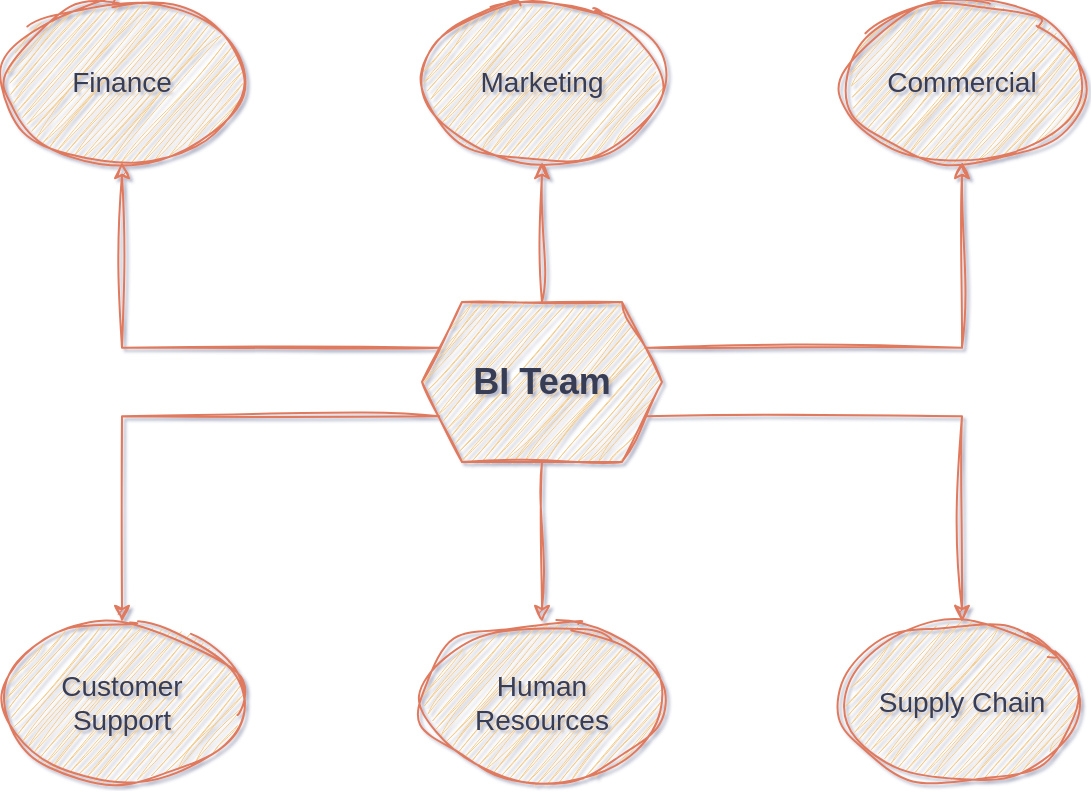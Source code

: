 <mxfile version="20.8.5" type="device" pages="2"><diagram id="Sqy-EPn2KRpD60S3qQR2" name="team"><mxGraphModel dx="1050" dy="534" grid="1" gridSize="10" guides="1" tooltips="1" connect="1" arrows="1" fold="1" page="1" pageScale="1" pageWidth="850" pageHeight="1100" background="none" math="0" shadow="1"><root><mxCell id="0"/><mxCell id="1" parent="0"/><mxCell id="y3VkgKMWlbgxP5J6owFi-8" style="edgeStyle=orthogonalEdgeStyle;rounded=0;orthogonalLoop=1;jettySize=auto;html=1;entryX=0.5;entryY=1;entryDx=0;entryDy=0;exitX=0;exitY=0.25;exitDx=0;exitDy=0;sketch=1;curveFitting=1;jiggle=2;labelBackgroundColor=none;strokeColor=#E07A5F;fontColor=default;" edge="1" parent="1" source="y3VkgKMWlbgxP5J6owFi-1" target="y3VkgKMWlbgxP5J6owFi-2"><mxGeometry relative="1" as="geometry"/></mxCell><mxCell id="y3VkgKMWlbgxP5J6owFi-9" style="edgeStyle=orthogonalEdgeStyle;rounded=0;orthogonalLoop=1;jettySize=auto;html=1;entryX=0.5;entryY=1;entryDx=0;entryDy=0;sketch=1;curveFitting=1;jiggle=2;labelBackgroundColor=none;strokeColor=#E07A5F;fontColor=default;" edge="1" parent="1" source="y3VkgKMWlbgxP5J6owFi-1" target="y3VkgKMWlbgxP5J6owFi-5"><mxGeometry relative="1" as="geometry"/></mxCell><mxCell id="y3VkgKMWlbgxP5J6owFi-10" style="edgeStyle=orthogonalEdgeStyle;rounded=0;orthogonalLoop=1;jettySize=auto;html=1;entryX=0.5;entryY=1;entryDx=0;entryDy=0;exitX=1;exitY=0.25;exitDx=0;exitDy=0;sketch=1;curveFitting=1;jiggle=2;labelBackgroundColor=none;strokeColor=#E07A5F;fontColor=default;" edge="1" parent="1" source="y3VkgKMWlbgxP5J6owFi-1" target="y3VkgKMWlbgxP5J6owFi-6"><mxGeometry relative="1" as="geometry"/></mxCell><mxCell id="y3VkgKMWlbgxP5J6owFi-14" style="edgeStyle=orthogonalEdgeStyle;rounded=0;orthogonalLoop=1;jettySize=auto;html=1;entryX=0.5;entryY=0;entryDx=0;entryDy=0;sketch=1;curveFitting=1;jiggle=2;labelBackgroundColor=none;strokeColor=#E07A5F;fontColor=default;" edge="1" parent="1" source="y3VkgKMWlbgxP5J6owFi-1" target="y3VkgKMWlbgxP5J6owFi-4"><mxGeometry relative="1" as="geometry"/></mxCell><mxCell id="y3VkgKMWlbgxP5J6owFi-15" style="edgeStyle=orthogonalEdgeStyle;rounded=0;orthogonalLoop=1;jettySize=auto;html=1;exitX=0;exitY=0.75;exitDx=0;exitDy=0;entryX=0.5;entryY=0;entryDx=0;entryDy=0;sketch=1;curveFitting=1;jiggle=2;labelBackgroundColor=none;strokeColor=#E07A5F;fontColor=default;" edge="1" parent="1" source="y3VkgKMWlbgxP5J6owFi-1" target="y3VkgKMWlbgxP5J6owFi-3"><mxGeometry relative="1" as="geometry"/></mxCell><mxCell id="y3VkgKMWlbgxP5J6owFi-16" style="edgeStyle=orthogonalEdgeStyle;rounded=0;orthogonalLoop=1;jettySize=auto;html=1;exitX=1;exitY=0.75;exitDx=0;exitDy=0;sketch=1;curveFitting=1;jiggle=2;labelBackgroundColor=none;strokeColor=#E07A5F;fontColor=default;" edge="1" parent="1" source="y3VkgKMWlbgxP5J6owFi-1" target="y3VkgKMWlbgxP5J6owFi-7"><mxGeometry relative="1" as="geometry"/></mxCell><mxCell id="y3VkgKMWlbgxP5J6owFi-1" value="&lt;font style=&quot;font-size: 18px;&quot;&gt;&lt;b&gt;BI Team&lt;/b&gt;&lt;/font&gt;" style="shape=hexagon;perimeter=hexagonPerimeter2;whiteSpace=wrap;html=1;fixedSize=1;fillColor=#F2CC8F;fontColor=#393C56;strokeColor=#E07A5F;sketch=1;curveFitting=1;jiggle=2;labelBackgroundColor=none;" vertex="1" parent="1"><mxGeometry x="340" y="200" width="120" height="80" as="geometry"/></mxCell><mxCell id="y3VkgKMWlbgxP5J6owFi-2" value="&lt;font style=&quot;font-size: 14px;&quot;&gt;Finance&lt;/font&gt;" style="ellipse;whiteSpace=wrap;html=1;fillColor=#F2CC8F;strokeColor=#E07A5F;sketch=1;curveFitting=1;jiggle=2;labelBackgroundColor=none;fontColor=#393C56;" vertex="1" parent="1"><mxGeometry x="130" y="50" width="120" height="80" as="geometry"/></mxCell><mxCell id="y3VkgKMWlbgxP5J6owFi-3" value="&lt;font style=&quot;font-size: 14px;&quot;&gt;Customer&lt;br&gt;Support&lt;/font&gt;" style="ellipse;whiteSpace=wrap;html=1;fillColor=#F2CC8F;strokeColor=#E07A5F;sketch=1;curveFitting=1;jiggle=2;labelBackgroundColor=none;fontColor=#393C56;" vertex="1" parent="1"><mxGeometry x="130" y="360" width="120" height="80" as="geometry"/></mxCell><mxCell id="y3VkgKMWlbgxP5J6owFi-4" value="&lt;font style=&quot;font-size: 14px;&quot;&gt;Human&lt;br&gt;Resources&lt;/font&gt;" style="ellipse;whiteSpace=wrap;html=1;fillColor=#F2CC8F;strokeColor=#E07A5F;sketch=1;curveFitting=1;jiggle=2;labelBackgroundColor=none;fontColor=#393C56;" vertex="1" parent="1"><mxGeometry x="340" y="360" width="120" height="80" as="geometry"/></mxCell><mxCell id="y3VkgKMWlbgxP5J6owFi-5" value="&lt;font style=&quot;font-size: 14px;&quot;&gt;Marketing&lt;/font&gt;" style="ellipse;whiteSpace=wrap;html=1;fillColor=#F2CC8F;strokeColor=#E07A5F;sketch=1;curveFitting=1;jiggle=2;labelBackgroundColor=none;fontColor=#393C56;" vertex="1" parent="1"><mxGeometry x="340" y="50" width="120" height="80" as="geometry"/></mxCell><mxCell id="y3VkgKMWlbgxP5J6owFi-6" value="&lt;font style=&quot;font-size: 14px;&quot;&gt;Commercial&lt;/font&gt;" style="ellipse;whiteSpace=wrap;html=1;fillColor=#F2CC8F;strokeColor=#E07A5F;sketch=1;curveFitting=1;jiggle=2;labelBackgroundColor=none;fontColor=#393C56;" vertex="1" parent="1"><mxGeometry x="550" y="50" width="120" height="80" as="geometry"/></mxCell><mxCell id="y3VkgKMWlbgxP5J6owFi-7" value="&lt;font style=&quot;font-size: 14px;&quot;&gt;Supply Chain&lt;/font&gt;" style="ellipse;whiteSpace=wrap;html=1;fillColor=#F2CC8F;strokeColor=#E07A5F;sketch=1;curveFitting=1;jiggle=2;labelBackgroundColor=none;fontColor=#393C56;" vertex="1" parent="1"><mxGeometry x="550" y="360" width="120" height="80" as="geometry"/></mxCell></root></mxGraphModel></diagram><diagram name="initiative" id="NUQkyIwPBImw3N_TeHzI"><mxGraphModel dx="1050" dy="485" grid="1" gridSize="10" guides="1" tooltips="1" connect="1" arrows="1" fold="1" page="1" pageScale="1" pageWidth="850" pageHeight="1100" background="none" math="0" shadow="1"><root><mxCell id="8mTmYJstQk0oyuefXJUJ-0"/><mxCell id="8mTmYJstQk0oyuefXJUJ-1" parent="8mTmYJstQk0oyuefXJUJ-0"/><mxCell id="8mTmYJstQk0oyuefXJUJ-2" style="edgeStyle=orthogonalEdgeStyle;rounded=0;orthogonalLoop=1;jettySize=auto;html=1;entryX=0.5;entryY=1;entryDx=0;entryDy=0;exitX=0;exitY=0.25;exitDx=0;exitDy=0;sketch=1;curveFitting=1;jiggle=2;labelBackgroundColor=none;strokeColor=#E07A5F;fontColor=default;" edge="1" parent="8mTmYJstQk0oyuefXJUJ-1" source="8mTmYJstQk0oyuefXJUJ-8" target="8mTmYJstQk0oyuefXJUJ-9"><mxGeometry relative="1" as="geometry"/></mxCell><mxCell id="8mTmYJstQk0oyuefXJUJ-3" style="edgeStyle=orthogonalEdgeStyle;rounded=0;orthogonalLoop=1;jettySize=auto;html=1;entryX=0.5;entryY=1;entryDx=0;entryDy=0;sketch=1;curveFitting=1;jiggle=2;labelBackgroundColor=none;strokeColor=#E07A5F;fontColor=default;" edge="1" parent="8mTmYJstQk0oyuefXJUJ-1" source="8mTmYJstQk0oyuefXJUJ-8" target="8mTmYJstQk0oyuefXJUJ-12"><mxGeometry relative="1" as="geometry"/></mxCell><mxCell id="8mTmYJstQk0oyuefXJUJ-4" style="edgeStyle=orthogonalEdgeStyle;rounded=0;orthogonalLoop=1;jettySize=auto;html=1;entryX=0.5;entryY=1;entryDx=0;entryDy=0;exitX=1;exitY=0.25;exitDx=0;exitDy=0;sketch=1;curveFitting=1;jiggle=2;labelBackgroundColor=none;strokeColor=#E07A5F;fontColor=default;" edge="1" parent="8mTmYJstQk0oyuefXJUJ-1" source="8mTmYJstQk0oyuefXJUJ-8" target="8mTmYJstQk0oyuefXJUJ-13"><mxGeometry relative="1" as="geometry"/></mxCell><mxCell id="8mTmYJstQk0oyuefXJUJ-5" style="edgeStyle=orthogonalEdgeStyle;rounded=0;orthogonalLoop=1;jettySize=auto;html=1;entryX=0.5;entryY=0;entryDx=0;entryDy=0;sketch=1;curveFitting=1;jiggle=2;labelBackgroundColor=none;strokeColor=#E07A5F;fontColor=default;" edge="1" parent="8mTmYJstQk0oyuefXJUJ-1" source="8mTmYJstQk0oyuefXJUJ-8" target="8mTmYJstQk0oyuefXJUJ-11"><mxGeometry relative="1" as="geometry"/></mxCell><mxCell id="8mTmYJstQk0oyuefXJUJ-6" style="edgeStyle=orthogonalEdgeStyle;rounded=0;orthogonalLoop=1;jettySize=auto;html=1;exitX=0;exitY=0.75;exitDx=0;exitDy=0;entryX=0.5;entryY=0;entryDx=0;entryDy=0;sketch=1;curveFitting=1;jiggle=2;labelBackgroundColor=none;strokeColor=#E07A5F;fontColor=default;" edge="1" parent="8mTmYJstQk0oyuefXJUJ-1" source="8mTmYJstQk0oyuefXJUJ-8" target="8mTmYJstQk0oyuefXJUJ-10"><mxGeometry relative="1" as="geometry"/></mxCell><mxCell id="8mTmYJstQk0oyuefXJUJ-7" style="edgeStyle=orthogonalEdgeStyle;rounded=0;orthogonalLoop=1;jettySize=auto;html=1;exitX=1;exitY=0.75;exitDx=0;exitDy=0;sketch=1;curveFitting=1;jiggle=2;labelBackgroundColor=none;strokeColor=#E07A5F;fontColor=default;" edge="1" parent="8mTmYJstQk0oyuefXJUJ-1" source="8mTmYJstQk0oyuefXJUJ-8" target="8mTmYJstQk0oyuefXJUJ-14"><mxGeometry relative="1" as="geometry"/></mxCell><mxCell id="8mTmYJstQk0oyuefXJUJ-8" value="&lt;font style=&quot;font-size: 18px;&quot;&gt;&lt;b&gt;BI Team&lt;/b&gt;&lt;/font&gt;" style="shape=hexagon;perimeter=hexagonPerimeter2;whiteSpace=wrap;html=1;fixedSize=1;fillColor=#F2CC8F;fontColor=#393C56;strokeColor=#E07A5F;sketch=1;curveFitting=1;jiggle=2;labelBackgroundColor=none;" vertex="1" parent="8mTmYJstQk0oyuefXJUJ-1"><mxGeometry x="340" y="200" width="120" height="80" as="geometry"/></mxCell><mxCell id="8mTmYJstQk0oyuefXJUJ-9" value="&lt;font style=&quot;font-size: 14px;&quot;&gt;Optimize finance processes&lt;/font&gt;" style="ellipse;whiteSpace=wrap;html=1;fillColor=#F2CC8F;strokeColor=#E07A5F;sketch=1;curveFitting=1;jiggle=2;labelBackgroundColor=none;fontColor=#393C56;" vertex="1" parent="8mTmYJstQk0oyuefXJUJ-1"><mxGeometry x="130" y="50" width="120" height="80" as="geometry"/></mxCell><mxCell id="8mTmYJstQk0oyuefXJUJ-10" value="&lt;font style=&quot;font-size: 14px;&quot;&gt;Customer&lt;br&gt;Survey&lt;/font&gt;" style="ellipse;whiteSpace=wrap;html=1;fillColor=#F2CC8F;strokeColor=#E07A5F;sketch=1;curveFitting=1;jiggle=2;labelBackgroundColor=none;fontColor=#393C56;" vertex="1" parent="8mTmYJstQk0oyuefXJUJ-1"><mxGeometry x="130" y="360" width="120" height="80" as="geometry"/></mxCell><mxCell id="8mTmYJstQk0oyuefXJUJ-11" value="&lt;font style=&quot;font-size: 14px;&quot;&gt;Employee&lt;br&gt;Retention&lt;/font&gt;&lt;span style=&quot;font-size: 14px;&quot;&gt;&lt;br&gt;&lt;/span&gt;" style="ellipse;whiteSpace=wrap;html=1;fillColor=#F2CC8F;strokeColor=#E07A5F;sketch=1;curveFitting=1;jiggle=2;labelBackgroundColor=none;fontColor=#393C56;" vertex="1" parent="8mTmYJstQk0oyuefXJUJ-1"><mxGeometry x="340" y="360" width="120" height="80" as="geometry"/></mxCell><mxCell id="8mTmYJstQk0oyuefXJUJ-12" value="&lt;span style=&quot;font-size: 14px;&quot;&gt;CRM&lt;br&gt;Campaings&lt;/span&gt;" style="ellipse;whiteSpace=wrap;html=1;fillColor=#F2CC8F;strokeColor=#E07A5F;sketch=1;curveFitting=1;jiggle=2;labelBackgroundColor=none;fontColor=#393C56;" vertex="1" parent="8mTmYJstQk0oyuefXJUJ-1"><mxGeometry x="340" y="50" width="120" height="80" as="geometry"/></mxCell><mxCell id="8mTmYJstQk0oyuefXJUJ-13" value="&lt;font style=&quot;font-size: 14px;&quot;&gt;Commercial&lt;/font&gt;" style="ellipse;whiteSpace=wrap;html=1;fillColor=#F2CC8F;strokeColor=#E07A5F;sketch=1;curveFitting=1;jiggle=2;labelBackgroundColor=none;fontColor=#393C56;" vertex="1" parent="8mTmYJstQk0oyuefXJUJ-1"><mxGeometry x="550" y="50" width="120" height="80" as="geometry"/></mxCell><mxCell id="8mTmYJstQk0oyuefXJUJ-14" value="&lt;font style=&quot;font-size: 14px;&quot;&gt;Redesign distribution network&lt;/font&gt;" style="ellipse;whiteSpace=wrap;html=1;fillColor=#F2CC8F;strokeColor=#E07A5F;sketch=1;curveFitting=1;jiggle=2;labelBackgroundColor=none;fontColor=#393C56;" vertex="1" parent="8mTmYJstQk0oyuefXJUJ-1"><mxGeometry x="550" y="360" width="120" height="80" as="geometry"/></mxCell></root></mxGraphModel></diagram></mxfile>